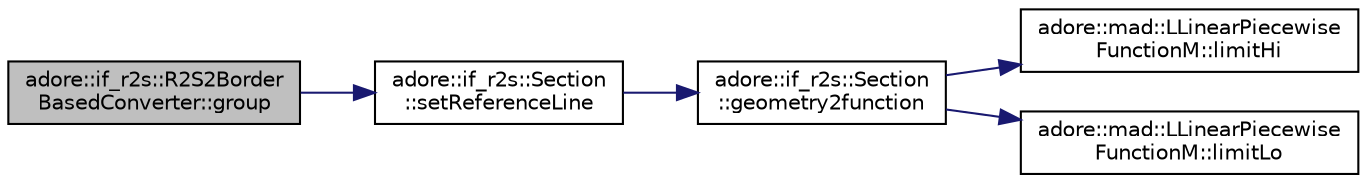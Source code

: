 digraph "adore::if_r2s::R2S2BorderBasedConverter::group"
{
 // LATEX_PDF_SIZE
  edge [fontname="Helvetica",fontsize="10",labelfontname="Helvetica",labelfontsize="10"];
  node [fontname="Helvetica",fontsize="10",shape=record];
  rankdir="LR";
  Node1 [label="adore::if_r2s::R2S2Border\lBasedConverter::group",height=0.2,width=0.4,color="black", fillcolor="grey75", style="filled", fontcolor="black",tooltip=" "];
  Node1 -> Node2 [color="midnightblue",fontsize="10",style="solid",fontname="Helvetica"];
  Node2 [label="adore::if_r2s::Section\l::setReferenceLine",height=0.2,width=0.4,color="black", fillcolor="white", style="filled",URL="$classadore_1_1if__r2s_1_1Section.html#aeb9ff1c7a938eda9bffc89888ee103aa",tooltip="setter"];
  Node2 -> Node3 [color="midnightblue",fontsize="10",style="solid",fontname="Helvetica"];
  Node3 [label="adore::if_r2s::Section\l::geometry2function",height=0.2,width=0.4,color="black", fillcolor="white", style="filled",URL="$classadore_1_1if__r2s_1_1Section.html#a649d177a15f255cc72db3f2845fe48bd",tooltip="easy conversion from a coordinate vector to a LLinearPiecewiseFunction"];
  Node3 -> Node4 [color="midnightblue",fontsize="10",style="solid",fontname="Helvetica"];
  Node4 [label="adore::mad::LLinearPiecewise\lFunctionM::limitHi",height=0.2,width=0.4,color="black", fillcolor="white", style="filled",URL="$classadore_1_1mad_1_1LLinearPiecewiseFunctionM.html#aaa496b8ceb3ed505f6450225c46a077a",tooltip=" "];
  Node3 -> Node5 [color="midnightblue",fontsize="10",style="solid",fontname="Helvetica"];
  Node5 [label="adore::mad::LLinearPiecewise\lFunctionM::limitLo",height=0.2,width=0.4,color="black", fillcolor="white", style="filled",URL="$classadore_1_1mad_1_1LLinearPiecewiseFunctionM.html#a682841e9bc82a0653745dce6f908bfa6",tooltip=" "];
}
